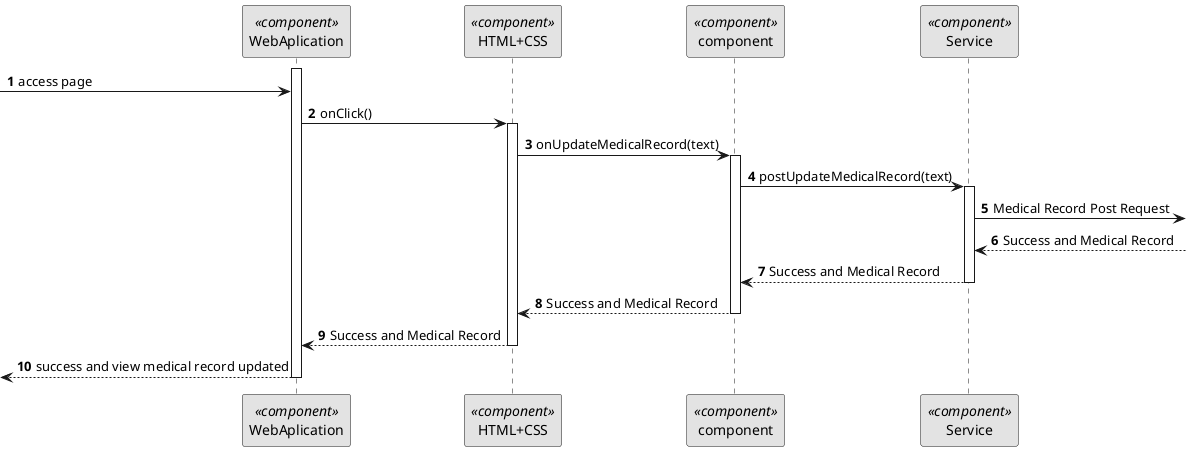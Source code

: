 @startuml 7.2.6
skinparam monochrome true
skinparam packageStyle rectangle
skinparam shadowing false

autonumber

participant "WebAplication" as FE <<component>>
participant "HTML+CSS" as HT <<component>>
participant "component" as CM <<component>>
participant "Service" as SERV <<component>>


activate FE
-> FE: access page

FE -> HT : onClick()
activate HT


HT -> CM : onUpdateMedicalRecord(text)

activate CM

CM -> SERV : postUpdateMedicalRecord(text)

 activate SERV

  SERV -> : Medical Record Post Request

 SERV <-- : Success and Medical Record

SERV --> CM : Success and Medical Record


deactivate SERV

CM --> HT : Success and Medical Record
deactivate CM



HT --> FE : Success and Medical Record
deactivate HT

<--- FE : success and view medical record updated

deactivate FE





@enduml
